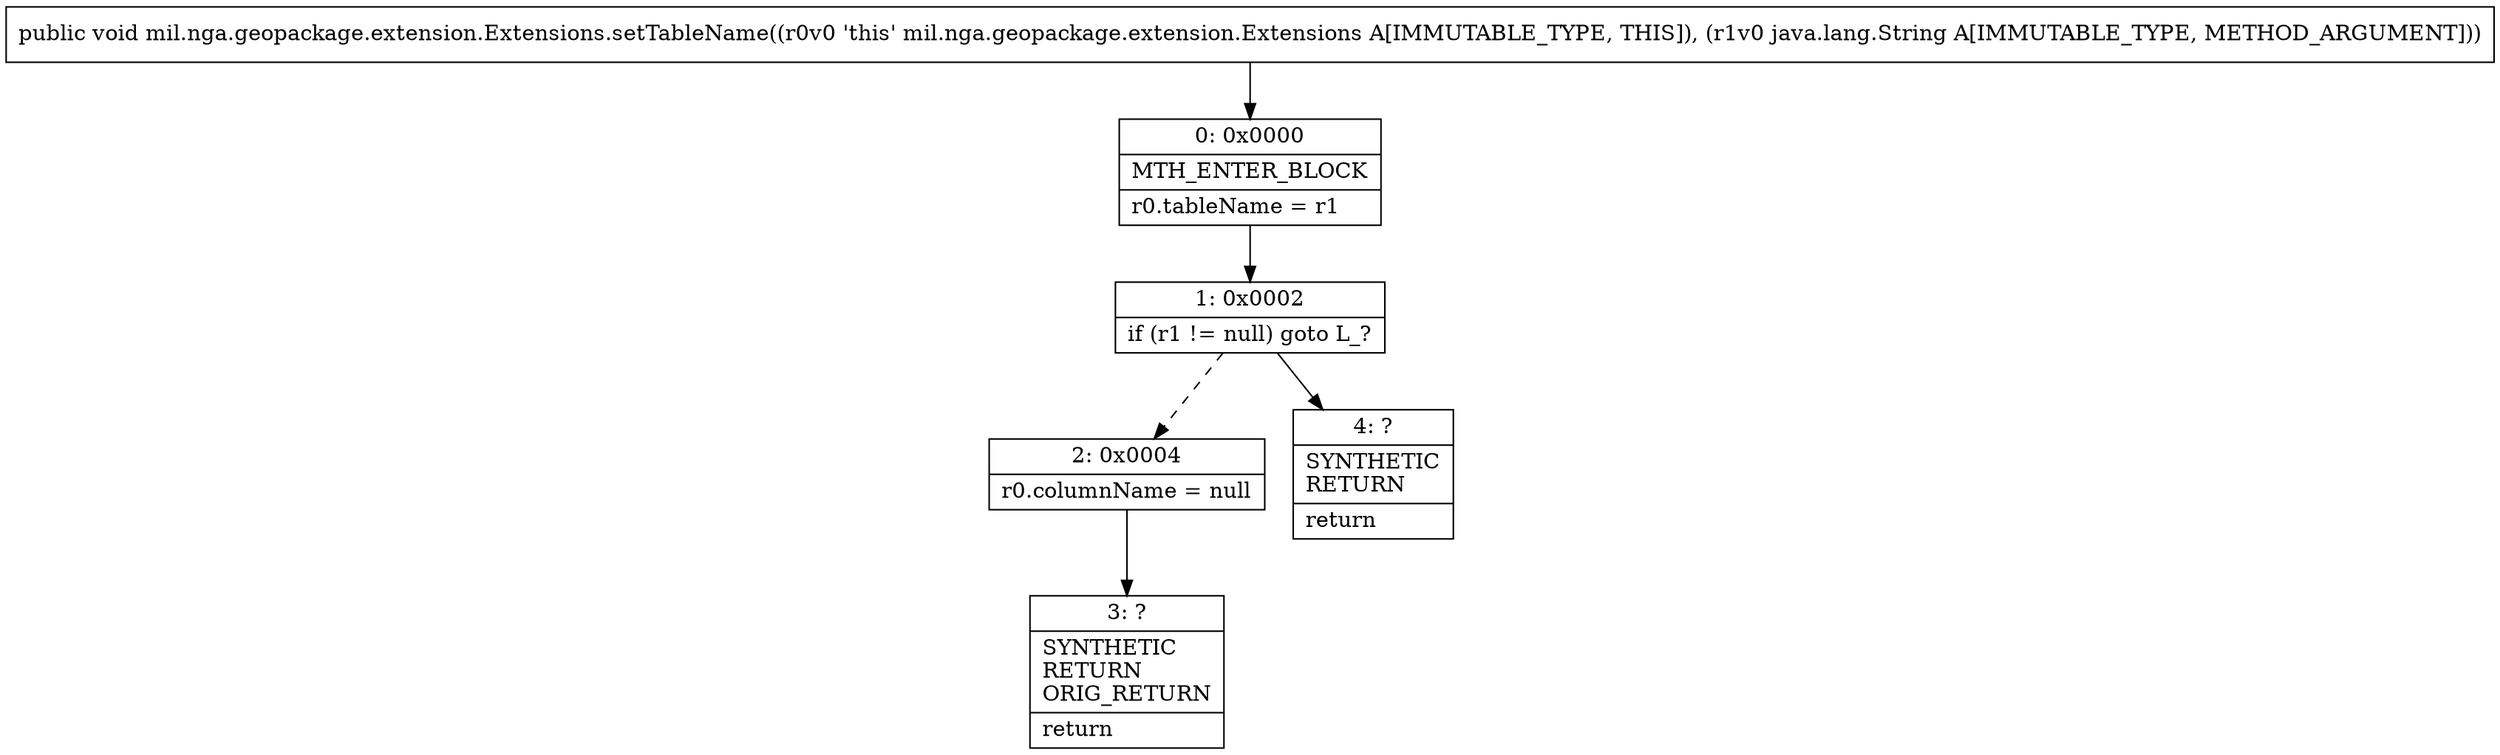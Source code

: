 digraph "CFG formil.nga.geopackage.extension.Extensions.setTableName(Ljava\/lang\/String;)V" {
Node_0 [shape=record,label="{0\:\ 0x0000|MTH_ENTER_BLOCK\l|r0.tableName = r1\l}"];
Node_1 [shape=record,label="{1\:\ 0x0002|if (r1 != null) goto L_?\l}"];
Node_2 [shape=record,label="{2\:\ 0x0004|r0.columnName = null\l}"];
Node_3 [shape=record,label="{3\:\ ?|SYNTHETIC\lRETURN\lORIG_RETURN\l|return\l}"];
Node_4 [shape=record,label="{4\:\ ?|SYNTHETIC\lRETURN\l|return\l}"];
MethodNode[shape=record,label="{public void mil.nga.geopackage.extension.Extensions.setTableName((r0v0 'this' mil.nga.geopackage.extension.Extensions A[IMMUTABLE_TYPE, THIS]), (r1v0 java.lang.String A[IMMUTABLE_TYPE, METHOD_ARGUMENT])) }"];
MethodNode -> Node_0;
Node_0 -> Node_1;
Node_1 -> Node_2[style=dashed];
Node_1 -> Node_4;
Node_2 -> Node_3;
}

